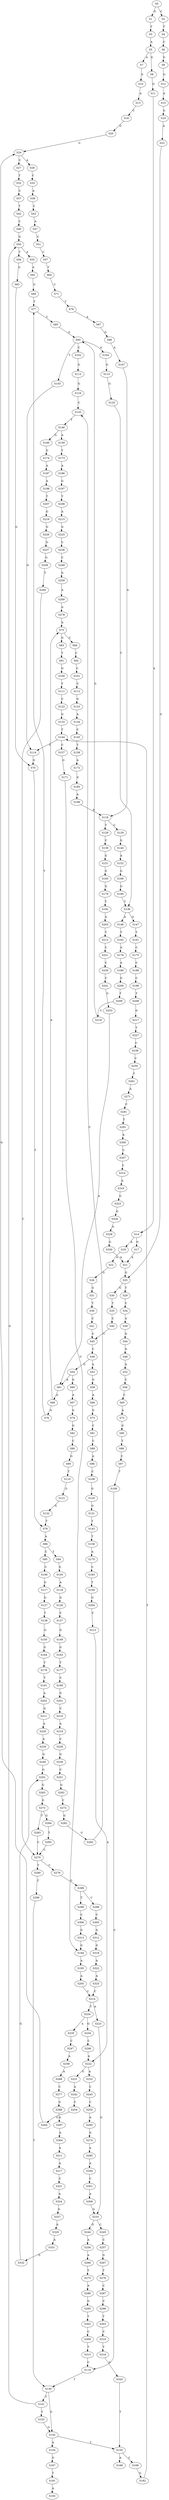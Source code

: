 strict digraph  {
	S0 -> S1 [ label = G ];
	S0 -> S2 [ label = C ];
	S1 -> S3 [ label = T ];
	S2 -> S4 [ label = T ];
	S3 -> S5 [ label = A ];
	S4 -> S6 [ label = C ];
	S5 -> S7 [ label = A ];
	S5 -> S8 [ label = G ];
	S6 -> S9 [ label = G ];
	S7 -> S10 [ label = G ];
	S8 -> S11 [ label = G ];
	S9 -> S12 [ label = G ];
	S10 -> S13 [ label = A ];
	S11 -> S14 [ label = A ];
	S12 -> S15 [ label = A ];
	S13 -> S16 [ label = C ];
	S14 -> S17 [ label = G ];
	S14 -> S18 [ label = A ];
	S15 -> S19 [ label = G ];
	S16 -> S20 [ label = G ];
	S17 -> S21 [ label = A ];
	S18 -> S22 [ label = A ];
	S19 -> S23 [ label = A ];
	S20 -> S24 [ label = G ];
	S21 -> S25 [ label = G ];
	S22 -> S26 [ label = G ];
	S23 -> S25 [ label = G ];
	S24 -> S27 [ label = C ];
	S24 -> S28 [ label = A ];
	S25 -> S29 [ label = T ];
	S25 -> S30 [ label = G ];
	S26 -> S31 [ label = G ];
	S27 -> S32 [ label = T ];
	S28 -> S33 [ label = C ];
	S29 -> S34 [ label = C ];
	S30 -> S35 [ label = T ];
	S31 -> S36 [ label = T ];
	S32 -> S37 [ label = C ];
	S33 -> S38 [ label = A ];
	S34 -> S39 [ label = A ];
	S35 -> S40 [ label = C ];
	S36 -> S41 [ label = C ];
	S37 -> S42 [ label = T ];
	S38 -> S43 [ label = C ];
	S39 -> S44 [ label = G ];
	S40 -> S45 [ label = C ];
	S41 -> S45 [ label = C ];
	S42 -> S46 [ label = C ];
	S43 -> S47 [ label = A ];
	S44 -> S48 [ label = G ];
	S45 -> S49 [ label = C ];
	S46 -> S50 [ label = G ];
	S47 -> S51 [ label = C ];
	S48 -> S52 [ label = A ];
	S49 -> S53 [ label = A ];
	S49 -> S54 [ label = G ];
	S50 -> S55 [ label = A ];
	S50 -> S56 [ label = T ];
	S51 -> S57 [ label = C ];
	S52 -> S58 [ label = C ];
	S53 -> S59 [ label = G ];
	S54 -> S60 [ label = G ];
	S54 -> S61 [ label = A ];
	S55 -> S62 [ label = A ];
	S56 -> S63 [ label = G ];
	S57 -> S64 [ label = T ];
	S58 -> S65 [ label = C ];
	S59 -> S66 [ label = A ];
	S60 -> S67 [ label = A ];
	S61 -> S68 [ label = A ];
	S62 -> S69 [ label = G ];
	S63 -> S70 [ label = G ];
	S64 -> S71 [ label = C ];
	S65 -> S72 [ label = A ];
	S66 -> S73 [ label = G ];
	S67 -> S74 [ label = G ];
	S68 -> S75 [ label = A ];
	S68 -> S76 [ label = G ];
	S69 -> S77 [ label = T ];
	S70 -> S78 [ label = T ];
	S71 -> S79 [ label = T ];
	S72 -> S80 [ label = G ];
	S73 -> S81 [ label = C ];
	S74 -> S82 [ label = G ];
	S75 -> S83 [ label = G ];
	S75 -> S84 [ label = C ];
	S76 -> S77 [ label = T ];
	S77 -> S85 [ label = C ];
	S78 -> S86 [ label = A ];
	S79 -> S87 [ label = A ];
	S80 -> S88 [ label = T ];
	S81 -> S89 [ label = C ];
	S82 -> S90 [ label = C ];
	S83 -> S91 [ label = T ];
	S84 -> S92 [ label = C ];
	S85 -> S93 [ label = G ];
	S86 -> S94 [ label = T ];
	S86 -> S95 [ label = C ];
	S87 -> S96 [ label = G ];
	S88 -> S97 [ label = C ];
	S89 -> S98 [ label = A ];
	S90 -> S99 [ label = G ];
	S91 -> S100 [ label = G ];
	S92 -> S101 [ label = C ];
	S93 -> S102 [ label = C ];
	S93 -> S103 [ label = T ];
	S93 -> S104 [ label = A ];
	S94 -> S105 [ label = G ];
	S95 -> S106 [ label = C ];
	S96 -> S107 [ label = A ];
	S97 -> S108 [ label = T ];
	S98 -> S109 [ label = C ];
	S99 -> S110 [ label = T ];
	S100 -> S111 [ label = T ];
	S101 -> S112 [ label = C ];
	S102 -> S113 [ label = G ];
	S103 -> S114 [ label = G ];
	S104 -> S115 [ label = G ];
	S105 -> S116 [ label = A ];
	S106 -> S117 [ label = G ];
	S107 -> S118 [ label = A ];
	S108 -> S119 [ label = C ];
	S109 -> S120 [ label = G ];
	S110 -> S121 [ label = G ];
	S111 -> S122 [ label = C ];
	S112 -> S123 [ label = G ];
	S113 -> S124 [ label = G ];
	S114 -> S70 [ label = G ];
	S115 -> S125 [ label = G ];
	S116 -> S126 [ label = G ];
	S117 -> S127 [ label = G ];
	S118 -> S128 [ label = T ];
	S118 -> S129 [ label = C ];
	S119 -> S130 [ label = T ];
	S120 -> S131 [ label = G ];
	S121 -> S132 [ label = G ];
	S122 -> S133 [ label = G ];
	S123 -> S134 [ label = A ];
	S124 -> S135 [ label = C ];
	S125 -> S136 [ label = T ];
	S126 -> S137 [ label = C ];
	S127 -> S138 [ label = T ];
	S128 -> S139 [ label = C ];
	S129 -> S140 [ label = G ];
	S130 -> S141 [ label = C ];
	S130 -> S142 [ label = G ];
	S131 -> S143 [ label = T ];
	S132 -> S78 [ label = T ];
	S133 -> S144 [ label = T ];
	S134 -> S145 [ label = C ];
	S135 -> S146 [ label = T ];
	S136 -> S147 [ label = G ];
	S136 -> S148 [ label = A ];
	S137 -> S149 [ label = G ];
	S138 -> S150 [ label = G ];
	S139 -> S151 [ label = G ];
	S140 -> S152 [ label = A ];
	S141 -> S153 [ label = T ];
	S141 -> S50 [ label = G ];
	S142 -> S154 [ label = A ];
	S142 -> S155 [ label = T ];
	S143 -> S156 [ label = T ];
	S144 -> S157 [ label = C ];
	S144 -> S114 [ label = G ];
	S145 -> S158 [ label = T ];
	S146 -> S159 [ label = A ];
	S146 -> S160 [ label = G ];
	S147 -> S161 [ label = T ];
	S148 -> S162 [ label = T ];
	S149 -> S163 [ label = G ];
	S150 -> S164 [ label = G ];
	S151 -> S165 [ label = G ];
	S152 -> S166 [ label = G ];
	S153 -> S142 [ label = G ];
	S154 -> S167 [ label = G ];
	S155 -> S168 [ label = A ];
	S155 -> S169 [ label = C ];
	S156 -> S170 [ label = A ];
	S157 -> S171 [ label = G ];
	S158 -> S172 [ label = A ];
	S159 -> S173 [ label = T ];
	S160 -> S174 [ label = G ];
	S161 -> S175 [ label = C ];
	S162 -> S176 [ label = A ];
	S163 -> S177 [ label = T ];
	S164 -> S178 [ label = T ];
	S165 -> S179 [ label = G ];
	S166 -> S180 [ label = G ];
	S167 -> S181 [ label = T ];
	S169 -> S182 [ label = G ];
	S170 -> S183 [ label = C ];
	S171 -> S184 [ label = G ];
	S172 -> S185 [ label = G ];
	S173 -> S186 [ label = A ];
	S174 -> S187 [ label = A ];
	S175 -> S188 [ label = C ];
	S176 -> S189 [ label = A ];
	S177 -> S190 [ label = C ];
	S178 -> S191 [ label = T ];
	S179 -> S192 [ label = T ];
	S180 -> S136 [ label = T ];
	S181 -> S193 [ label = A ];
	S182 -> S144 [ label = T ];
	S183 -> S194 [ label = T ];
	S184 -> S195 [ label = A ];
	S185 -> S196 [ label = A ];
	S186 -> S197 [ label = G ];
	S187 -> S198 [ label = A ];
	S188 -> S199 [ label = C ];
	S189 -> S200 [ label = G ];
	S190 -> S201 [ label = G ];
	S191 -> S202 [ label = A ];
	S192 -> S203 [ label = A ];
	S194 -> S204 [ label = G ];
	S195 -> S205 [ label = A ];
	S196 -> S118 [ label = A ];
	S197 -> S206 [ label = T ];
	S198 -> S207 [ label = T ];
	S199 -> S208 [ label = T ];
	S200 -> S209 [ label = T ];
	S201 -> S210 [ label = C ];
	S202 -> S211 [ label = G ];
	S203 -> S212 [ label = T ];
	S204 -> S213 [ label = C ];
	S205 -> S214 [ label = C ];
	S206 -> S215 [ label = A ];
	S207 -> S216 [ label = G ];
	S208 -> S217 [ label = G ];
	S209 -> S218 [ label = C ];
	S210 -> S219 [ label = A ];
	S211 -> S220 [ label = A ];
	S212 -> S221 [ label = C ];
	S213 -> S222 [ label = A ];
	S214 -> S223 [ label = A ];
	S214 -> S224 [ label = T ];
	S215 -> S225 [ label = G ];
	S216 -> S226 [ label = G ];
	S217 -> S227 [ label = T ];
	S218 -> S93 [ label = G ];
	S219 -> S228 [ label = C ];
	S220 -> S229 [ label = A ];
	S221 -> S230 [ label = C ];
	S222 -> S231 [ label = G ];
	S222 -> S232 [ label = A ];
	S223 -> S233 [ label = G ];
	S224 -> S234 [ label = G ];
	S224 -> S235 [ label = A ];
	S225 -> S236 [ label = C ];
	S226 -> S237 [ label = G ];
	S227 -> S238 [ label = C ];
	S228 -> S239 [ label = G ];
	S229 -> S240 [ label = G ];
	S230 -> S241 [ label = C ];
	S231 -> S242 [ label = A ];
	S232 -> S243 [ label = C ];
	S233 -> S244 [ label = G ];
	S233 -> S245 [ label = C ];
	S234 -> S246 [ label = C ];
	S235 -> S247 [ label = C ];
	S236 -> S248 [ label = C ];
	S237 -> S249 [ label = G ];
	S238 -> S250 [ label = C ];
	S239 -> S251 [ label = C ];
	S240 -> S252 [ label = G ];
	S241 -> S253 [ label = G ];
	S242 -> S254 [ label = C ];
	S243 -> S255 [ label = C ];
	S244 -> S256 [ label = A ];
	S245 -> S257 [ label = C ];
	S246 -> S222 [ label = A ];
	S247 -> S258 [ label = A ];
	S248 -> S259 [ label = G ];
	S249 -> S260 [ label = T ];
	S250 -> S261 [ label = T ];
	S251 -> S262 [ label = G ];
	S252 -> S263 [ label = G ];
	S253 -> S61 [ label = A ];
	S254 -> S264 [ label = G ];
	S255 -> S265 [ label = A ];
	S256 -> S266 [ label = A ];
	S257 -> S267 [ label = G ];
	S258 -> S268 [ label = A ];
	S259 -> S269 [ label = A ];
	S260 -> S270 [ label = C ];
	S261 -> S271 [ label = A ];
	S262 -> S272 [ label = C ];
	S263 -> S273 [ label = G ];
	S264 -> S24 [ label = G ];
	S265 -> S274 [ label = G ];
	S266 -> S275 [ label = T ];
	S267 -> S276 [ label = T ];
	S268 -> S277 [ label = C ];
	S269 -> S278 [ label = A ];
	S270 -> S279 [ label = C ];
	S270 -> S280 [ label = T ];
	S271 -> S281 [ label = C ];
	S272 -> S282 [ label = G ];
	S273 -> S283 [ label = T ];
	S273 -> S284 [ label = G ];
	S274 -> S285 [ label = A ];
	S275 -> S286 [ label = A ];
	S276 -> S287 [ label = C ];
	S277 -> S288 [ label = G ];
	S278 -> S75 [ label = A ];
	S279 -> S289 [ label = G ];
	S280 -> S290 [ label = C ];
	S281 -> S291 [ label = T ];
	S282 -> S292 [ label = G ];
	S283 -> S270 [ label = C ];
	S284 -> S293 [ label = T ];
	S285 -> S294 [ label = A ];
	S286 -> S295 [ label = G ];
	S287 -> S296 [ label = C ];
	S288 -> S297 [ label = A ];
	S289 -> S298 [ label = C ];
	S289 -> S299 [ label = T ];
	S290 -> S130 [ label = T ];
	S291 -> S300 [ label = A ];
	S292 -> S135 [ label = C ];
	S293 -> S270 [ label = C ];
	S294 -> S301 [ label = C ];
	S295 -> S302 [ label = T ];
	S296 -> S303 [ label = T ];
	S297 -> S304 [ label = A ];
	S298 -> S305 [ label = C ];
	S299 -> S306 [ label = C ];
	S300 -> S307 [ label = C ];
	S301 -> S308 [ label = A ];
	S302 -> S309 [ label = C ];
	S303 -> S310 [ label = C ];
	S304 -> S311 [ label = A ];
	S305 -> S312 [ label = G ];
	S306 -> S313 [ label = G ];
	S307 -> S314 [ label = C ];
	S308 -> S233 [ label = G ];
	S309 -> S315 [ label = T ];
	S310 -> S316 [ label = T ];
	S311 -> S317 [ label = A ];
	S312 -> S318 [ label = G ];
	S313 -> S184 [ label = G ];
	S314 -> S319 [ label = A ];
	S315 -> S119 [ label = C ];
	S316 -> S320 [ label = G ];
	S317 -> S321 [ label = C ];
	S318 -> S322 [ label = A ];
	S319 -> S323 [ label = G ];
	S320 -> S155 [ label = T ];
	S321 -> S324 [ label = A ];
	S322 -> S325 [ label = A ];
	S323 -> S326 [ label = G ];
	S324 -> S327 [ label = G ];
	S325 -> S214 [ label = C ];
	S326 -> S328 [ label = A ];
	S327 -> S329 [ label = A ];
	S328 -> S330 [ label = G ];
	S329 -> S331 [ label = A ];
	S330 -> S21 [ label = A ];
	S331 -> S332 [ label = G ];
	S332 -> S252 [ label = G ];
}

